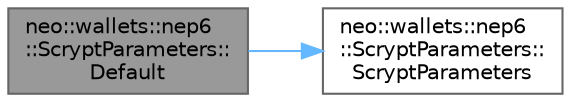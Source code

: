 digraph "neo::wallets::nep6::ScryptParameters::Default"
{
 // LATEX_PDF_SIZE
  bgcolor="transparent";
  edge [fontname=Helvetica,fontsize=10,labelfontname=Helvetica,labelfontsize=10];
  node [fontname=Helvetica,fontsize=10,shape=box,height=0.2,width=0.4];
  rankdir="LR";
  Node1 [id="Node000001",label="neo::wallets::nep6\l::ScryptParameters::\lDefault",height=0.2,width=0.4,color="gray40", fillcolor="grey60", style="filled", fontcolor="black",tooltip="Gets the default ScryptParameters."];
  Node1 -> Node2 [id="edge1_Node000001_Node000002",color="steelblue1",style="solid",tooltip=" "];
  Node2 [id="Node000002",label="neo::wallets::nep6\l::ScryptParameters::\lScryptParameters",height=0.2,width=0.4,color="grey40", fillcolor="white", style="filled",URL="$classneo_1_1wallets_1_1nep6_1_1_scrypt_parameters.html#a084fdaddf82fd66cc39a87677423e538",tooltip="Constructs a ScryptParameters with default values."];
}
